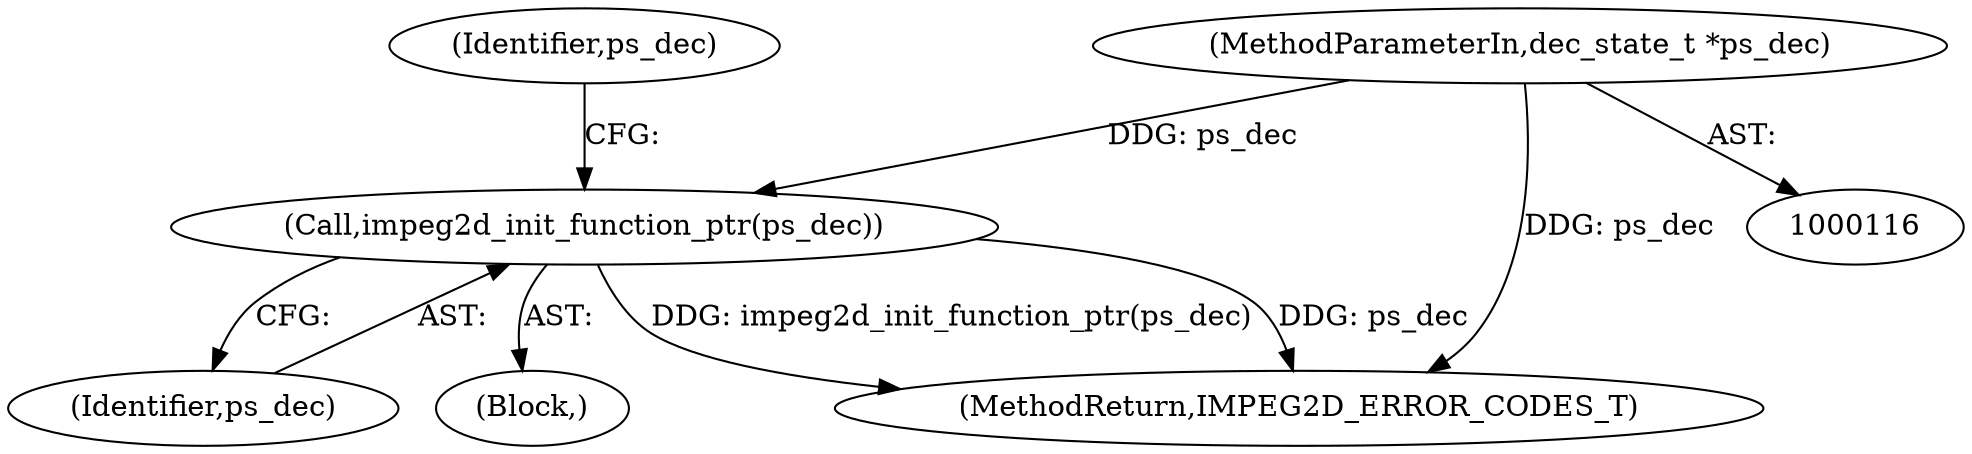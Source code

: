 digraph "0_Android_29a78a11844fc027fa44be7f8bd8dc1cf8bf89f6_0@pointer" {
"1000237" [label="(Call,impeg2d_init_function_ptr(ps_dec))"];
"1000117" [label="(MethodParameterIn,dec_state_t *ps_dec)"];
"1000237" [label="(Call,impeg2d_init_function_ptr(ps_dec))"];
"1000238" [label="(Identifier,ps_dec)"];
"1000117" [label="(MethodParameterIn,dec_state_t *ps_dec)"];
"1000241" [label="(Identifier,ps_dec)"];
"1000119" [label="(Block,)"];
"1000369" [label="(MethodReturn,IMPEG2D_ERROR_CODES_T)"];
"1000237" -> "1000119"  [label="AST: "];
"1000237" -> "1000238"  [label="CFG: "];
"1000238" -> "1000237"  [label="AST: "];
"1000241" -> "1000237"  [label="CFG: "];
"1000237" -> "1000369"  [label="DDG: impeg2d_init_function_ptr(ps_dec)"];
"1000237" -> "1000369"  [label="DDG: ps_dec"];
"1000117" -> "1000237"  [label="DDG: ps_dec"];
"1000117" -> "1000116"  [label="AST: "];
"1000117" -> "1000369"  [label="DDG: ps_dec"];
}
